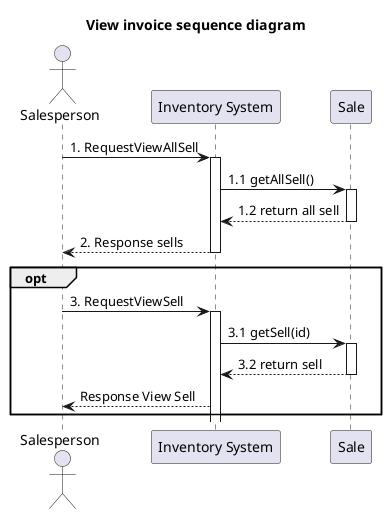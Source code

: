@startuml
'example
title View invoice sequence diagram

actor Salesperson as actorSalesperson
participant "Inventory System" as InventorySystem
'participant "Inventory" as classInventory
participant "Sale" as classSell

actorSalesperson -> InventorySystem: 1. RequestViewAllSell
activate InventorySystem

InventorySystem -> classSell: 1.1 getAllSell()
activate classSell

classSell --> InventorySystem: 1.2 return all sell
deactivate classSell

InventorySystem --> actorSalesperson : 2. Response sells

deactivate InventorySystem


opt
actorSalesperson -> InventorySystem: 3. RequestViewSell
activate InventorySystem

InventorySystem -> classSell: 3.1 getSell(id)
activate classSell

classSell --> InventorySystem: 3.2 return sell
deactivate classSell

InventorySystem -->  actorSalesperson : Response View Sell

end




@enduml